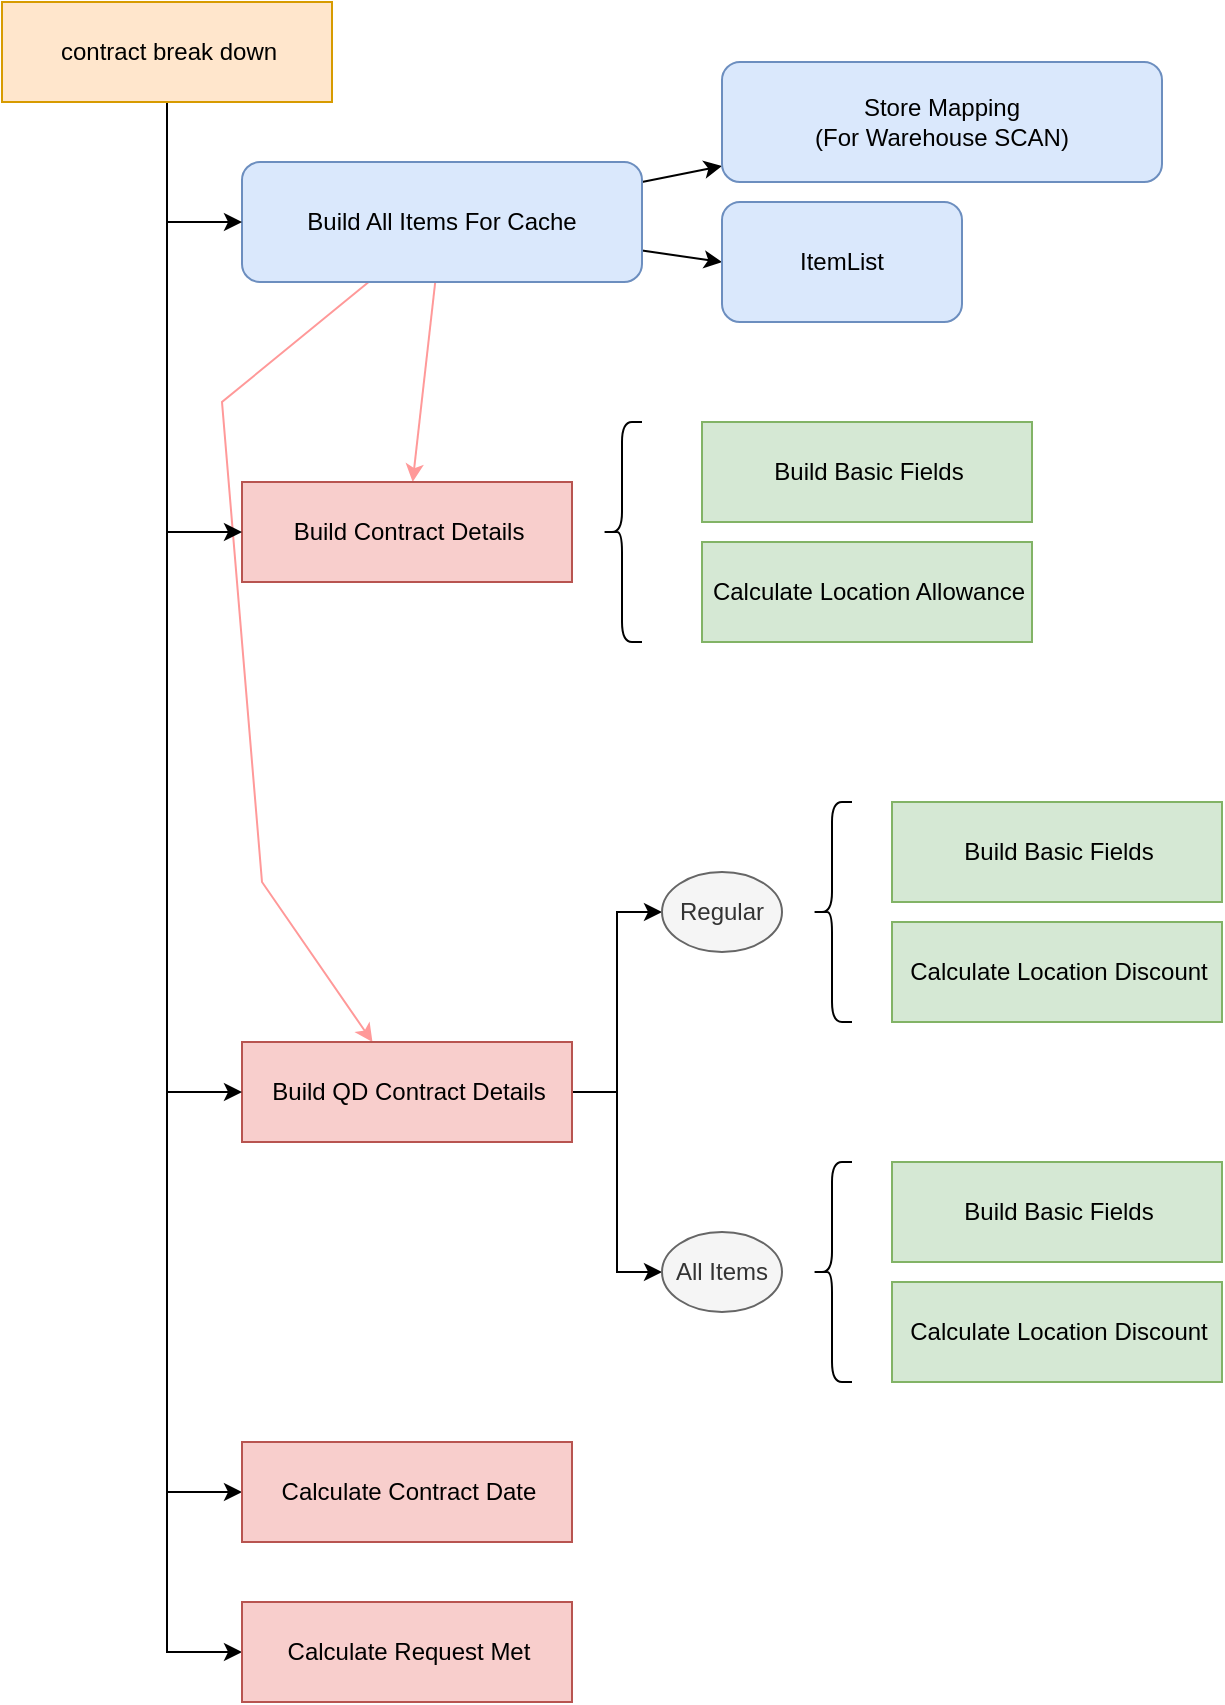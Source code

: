 <mxfile version="14.7.3" type="github">
  <diagram id="kgpKYQtTHZ0yAKxKKP6v" name="Page-1">
    <mxGraphModel dx="1422" dy="882" grid="1" gridSize="10" guides="1" tooltips="1" connect="1" arrows="1" fold="1" page="1" pageScale="1" pageWidth="850" pageHeight="1100" math="0" shadow="0">
      <root>
        <mxCell id="0" />
        <mxCell id="1" parent="0" />
        <mxCell id="FABi1pu8SRAAy6zYCwlk-23" value="" style="rounded=0;orthogonalLoop=1;jettySize=auto;html=1;" edge="1" parent="1" source="FABi1pu8SRAAy6zYCwlk-7" target="FABi1pu8SRAAy6zYCwlk-22">
          <mxGeometry relative="1" as="geometry" />
        </mxCell>
        <mxCell id="FABi1pu8SRAAy6zYCwlk-28" value="" style="edgeStyle=none;rounded=0;orthogonalLoop=1;jettySize=auto;html=1;entryX=0;entryY=0.5;entryDx=0;entryDy=0;" edge="1" parent="1" source="FABi1pu8SRAAy6zYCwlk-7" target="FABi1pu8SRAAy6zYCwlk-29">
          <mxGeometry relative="1" as="geometry">
            <mxPoint x="440" y="270" as="targetPoint" />
          </mxGeometry>
        </mxCell>
        <mxCell id="FABi1pu8SRAAy6zYCwlk-43" value="" style="rounded=0;orthogonalLoop=1;jettySize=auto;html=1;strokeColor=#FF9999;" edge="1" parent="1" source="FABi1pu8SRAAy6zYCwlk-7" target="FABi1pu8SRAAy6zYCwlk-9">
          <mxGeometry relative="1" as="geometry" />
        </mxCell>
        <mxCell id="FABi1pu8SRAAy6zYCwlk-44" value="" style="edgeStyle=none;rounded=0;orthogonalLoop=1;jettySize=auto;html=1;strokeColor=#FF9999;" edge="1" parent="1" source="FABi1pu8SRAAy6zYCwlk-7" target="FABi1pu8SRAAy6zYCwlk-10">
          <mxGeometry relative="1" as="geometry">
            <Array as="points">
              <mxPoint x="150" y="240" />
              <mxPoint x="170" y="480" />
            </Array>
          </mxGeometry>
        </mxCell>
        <mxCell id="FABi1pu8SRAAy6zYCwlk-7" value="Build All Items For Cache" style="rounded=1;whiteSpace=wrap;html=1;fillColor=#dae8fc;strokeColor=#6c8ebf;align=center;" vertex="1" parent="1">
          <mxGeometry x="160" y="120" width="200" height="60" as="geometry" />
        </mxCell>
        <mxCell id="FABi1pu8SRAAy6zYCwlk-9" value="Build Contract Details" style="html=1;fillColor=#f8cecc;strokeColor=#b85450;" vertex="1" parent="1">
          <mxGeometry x="160" y="280" width="165" height="50" as="geometry" />
        </mxCell>
        <mxCell id="FABi1pu8SRAAy6zYCwlk-35" value="" style="edgeStyle=orthogonalEdgeStyle;rounded=0;orthogonalLoop=1;jettySize=auto;html=1;entryX=0;entryY=0.5;entryDx=0;entryDy=0;" edge="1" parent="1" source="FABi1pu8SRAAy6zYCwlk-10" target="FABi1pu8SRAAy6zYCwlk-18">
          <mxGeometry relative="1" as="geometry" />
        </mxCell>
        <mxCell id="FABi1pu8SRAAy6zYCwlk-37" value="" style="edgeStyle=orthogonalEdgeStyle;rounded=0;orthogonalLoop=1;jettySize=auto;html=1;entryX=0;entryY=0.5;entryDx=0;entryDy=0;" edge="1" parent="1" source="FABi1pu8SRAAy6zYCwlk-10" target="FABi1pu8SRAAy6zYCwlk-17">
          <mxGeometry relative="1" as="geometry" />
        </mxCell>
        <mxCell id="FABi1pu8SRAAy6zYCwlk-10" value="Build QD Contract Details" style="html=1;fillColor=#f8cecc;strokeColor=#b85450;" vertex="1" parent="1">
          <mxGeometry x="160" y="560" width="165" height="50" as="geometry" />
        </mxCell>
        <mxCell id="FABi1pu8SRAAy6zYCwlk-13" value="Calculate Location Allowance" style="html=1;fillColor=#d5e8d4;strokeColor=#82b366;" vertex="1" parent="1">
          <mxGeometry x="390" y="310" width="165" height="50" as="geometry" />
        </mxCell>
        <mxCell id="FABi1pu8SRAAy6zYCwlk-14" value="Build Basic Fields" style="html=1;fillColor=#d5e8d4;strokeColor=#82b366;" vertex="1" parent="1">
          <mxGeometry x="390" y="250" width="165" height="50" as="geometry" />
        </mxCell>
        <mxCell id="FABi1pu8SRAAy6zYCwlk-15" value="Build Basic Fields" style="html=1;fillColor=#d5e8d4;strokeColor=#82b366;" vertex="1" parent="1">
          <mxGeometry x="485" y="440" width="165" height="50" as="geometry" />
        </mxCell>
        <mxCell id="FABi1pu8SRAAy6zYCwlk-16" value="Calculate Location Discount" style="html=1;fillColor=#d5e8d4;strokeColor=#82b366;" vertex="1" parent="1">
          <mxGeometry x="485" y="500" width="165" height="50" as="geometry" />
        </mxCell>
        <mxCell id="FABi1pu8SRAAy6zYCwlk-17" value="Regular" style="ellipse;whiteSpace=wrap;html=1;fillColor=#f5f5f5;strokeColor=#666666;fontColor=#333333;" vertex="1" parent="1">
          <mxGeometry x="370" y="475" width="60" height="40" as="geometry" />
        </mxCell>
        <mxCell id="FABi1pu8SRAAy6zYCwlk-18" value="All Items" style="ellipse;whiteSpace=wrap;html=1;fillColor=#f5f5f5;strokeColor=#666666;fontColor=#333333;" vertex="1" parent="1">
          <mxGeometry x="370" y="655" width="60" height="40" as="geometry" />
        </mxCell>
        <mxCell id="FABi1pu8SRAAy6zYCwlk-31" value="" style="edgeStyle=orthogonalEdgeStyle;rounded=0;orthogonalLoop=1;jettySize=auto;html=1;entryX=0;entryY=0.5;entryDx=0;entryDy=0;" edge="1" parent="1" source="FABi1pu8SRAAy6zYCwlk-19" target="FABi1pu8SRAAy6zYCwlk-9">
          <mxGeometry relative="1" as="geometry" />
        </mxCell>
        <mxCell id="FABi1pu8SRAAy6zYCwlk-32" value="" style="edgeStyle=orthogonalEdgeStyle;rounded=0;orthogonalLoop=1;jettySize=auto;html=1;entryX=0;entryY=0.5;entryDx=0;entryDy=0;" edge="1" parent="1" source="FABi1pu8SRAAy6zYCwlk-19" target="FABi1pu8SRAAy6zYCwlk-10">
          <mxGeometry relative="1" as="geometry" />
        </mxCell>
        <mxCell id="FABi1pu8SRAAy6zYCwlk-33" style="edgeStyle=orthogonalEdgeStyle;rounded=0;orthogonalLoop=1;jettySize=auto;html=1;entryX=0;entryY=0.5;entryDx=0;entryDy=0;exitX=0.5;exitY=1;exitDx=0;exitDy=0;" edge="1" parent="1" source="FABi1pu8SRAAy6zYCwlk-19" target="FABi1pu8SRAAy6zYCwlk-7">
          <mxGeometry relative="1" as="geometry" />
        </mxCell>
        <mxCell id="FABi1pu8SRAAy6zYCwlk-46" style="edgeStyle=orthogonalEdgeStyle;rounded=0;orthogonalLoop=1;jettySize=auto;html=1;entryX=0;entryY=0.5;entryDx=0;entryDy=0;" edge="1" parent="1" source="FABi1pu8SRAAy6zYCwlk-19" target="FABi1pu8SRAAy6zYCwlk-45">
          <mxGeometry relative="1" as="geometry" />
        </mxCell>
        <mxCell id="FABi1pu8SRAAy6zYCwlk-48" style="edgeStyle=orthogonalEdgeStyle;rounded=0;orthogonalLoop=1;jettySize=auto;html=1;entryX=0;entryY=0.5;entryDx=0;entryDy=0;strokeColor=#000000;" edge="1" parent="1" source="FABi1pu8SRAAy6zYCwlk-19" target="FABi1pu8SRAAy6zYCwlk-47">
          <mxGeometry relative="1" as="geometry" />
        </mxCell>
        <mxCell id="FABi1pu8SRAAy6zYCwlk-19" value="contract break down" style="html=1;fillColor=#ffe6cc;strokeColor=#d79b00;" vertex="1" parent="1">
          <mxGeometry x="40" y="40" width="165" height="50" as="geometry" />
        </mxCell>
        <mxCell id="FABi1pu8SRAAy6zYCwlk-20" value="Build Basic Fields" style="html=1;fillColor=#d5e8d4;strokeColor=#82b366;" vertex="1" parent="1">
          <mxGeometry x="485" y="620" width="165" height="50" as="geometry" />
        </mxCell>
        <mxCell id="FABi1pu8SRAAy6zYCwlk-21" value="Calculate Location Discount" style="html=1;fillColor=#d5e8d4;strokeColor=#82b366;" vertex="1" parent="1">
          <mxGeometry x="485" y="680" width="165" height="50" as="geometry" />
        </mxCell>
        <mxCell id="FABi1pu8SRAAy6zYCwlk-22" value="Store Mapping&lt;br&gt;(For Warehouse SCAN)" style="whiteSpace=wrap;html=1;rounded=1;strokeColor=#6c8ebf;fillColor=#dae8fc;" vertex="1" parent="1">
          <mxGeometry x="400" y="70" width="220" height="60" as="geometry" />
        </mxCell>
        <mxCell id="FABi1pu8SRAAy6zYCwlk-29" value="ItemList" style="whiteSpace=wrap;html=1;rounded=1;strokeColor=#6c8ebf;fillColor=#dae8fc;" vertex="1" parent="1">
          <mxGeometry x="400" y="140" width="120" height="60" as="geometry" />
        </mxCell>
        <mxCell id="FABi1pu8SRAAy6zYCwlk-38" value="" style="shape=curlyBracket;whiteSpace=wrap;html=1;rounded=1;gradientColor=none;" vertex="1" parent="1">
          <mxGeometry x="445" y="440" width="20" height="110" as="geometry" />
        </mxCell>
        <mxCell id="FABi1pu8SRAAy6zYCwlk-39" value="" style="shape=curlyBracket;whiteSpace=wrap;html=1;rounded=1;gradientColor=none;size=0.5;" vertex="1" parent="1">
          <mxGeometry x="340" y="250" width="20" height="110" as="geometry" />
        </mxCell>
        <mxCell id="FABi1pu8SRAAy6zYCwlk-40" value="" style="shape=curlyBracket;whiteSpace=wrap;html=1;rounded=1;gradientColor=none;" vertex="1" parent="1">
          <mxGeometry x="445" y="620" width="20" height="110" as="geometry" />
        </mxCell>
        <mxCell id="FABi1pu8SRAAy6zYCwlk-45" value="Calculate Contract Date" style="html=1;fillColor=#f8cecc;strokeColor=#b85450;" vertex="1" parent="1">
          <mxGeometry x="160" y="760" width="165" height="50" as="geometry" />
        </mxCell>
        <mxCell id="FABi1pu8SRAAy6zYCwlk-47" value="Calculate Request Met" style="html=1;fillColor=#f8cecc;strokeColor=#b85450;" vertex="1" parent="1">
          <mxGeometry x="160" y="840" width="165" height="50" as="geometry" />
        </mxCell>
      </root>
    </mxGraphModel>
  </diagram>
</mxfile>
